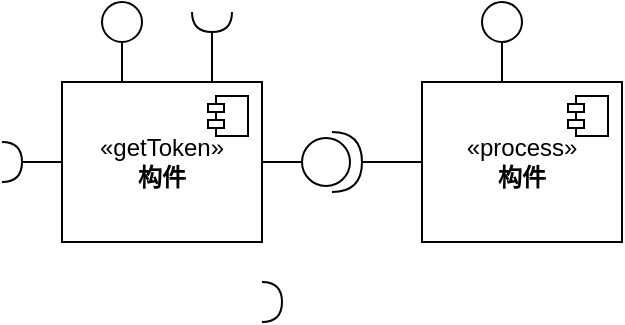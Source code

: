 <mxfile version="21.0.6" type="github">
  <diagram name="第 1 页" id="Srm3ZgDP9B_rgI_yN2VL">
    <mxGraphModel dx="398" dy="212" grid="1" gridSize="10" guides="1" tooltips="1" connect="1" arrows="1" fold="1" page="1" pageScale="1" pageWidth="827" pageHeight="1169" math="0" shadow="0">
      <root>
        <mxCell id="0" />
        <mxCell id="1" parent="0" />
        <mxCell id="60L1bcbyMnznRPTj2HsR-5" value="" style="edgeStyle=orthogonalEdgeStyle;rounded=0;orthogonalLoop=1;jettySize=auto;html=1;endArrow=none;endFill=0;" edge="1" parent="1" source="60L1bcbyMnznRPTj2HsR-2" target="60L1bcbyMnznRPTj2HsR-4">
          <mxGeometry relative="1" as="geometry" />
        </mxCell>
        <mxCell id="60L1bcbyMnznRPTj2HsR-14" style="edgeStyle=orthogonalEdgeStyle;rounded=0;orthogonalLoop=1;jettySize=auto;html=1;entryX=1;entryY=0.5;entryDx=0;entryDy=0;entryPerimeter=0;endArrow=none;endFill=0;" edge="1" parent="1" source="60L1bcbyMnznRPTj2HsR-2" target="60L1bcbyMnznRPTj2HsR-12">
          <mxGeometry relative="1" as="geometry" />
        </mxCell>
        <mxCell id="60L1bcbyMnznRPTj2HsR-2" value="«getToken»&lt;br&gt;&lt;b&gt;构件&lt;/b&gt;" style="html=1;dropTarget=0;whiteSpace=wrap;" vertex="1" parent="1">
          <mxGeometry x="160" y="420" width="100" height="80" as="geometry" />
        </mxCell>
        <mxCell id="60L1bcbyMnznRPTj2HsR-3" value="" style="shape=module;jettyWidth=8;jettyHeight=4;" vertex="1" parent="60L1bcbyMnznRPTj2HsR-2">
          <mxGeometry x="1" width="20" height="20" relative="1" as="geometry">
            <mxPoint x="-27" y="7" as="offset" />
          </mxGeometry>
        </mxCell>
        <mxCell id="60L1bcbyMnznRPTj2HsR-9" value="" style="edgeStyle=orthogonalEdgeStyle;rounded=0;orthogonalLoop=1;jettySize=auto;html=1;" edge="1" parent="1" source="60L1bcbyMnznRPTj2HsR-4" target="60L1bcbyMnznRPTj2HsR-7">
          <mxGeometry relative="1" as="geometry" />
        </mxCell>
        <mxCell id="60L1bcbyMnznRPTj2HsR-4" value="" style="shape=providedRequiredInterface;html=1;verticalLabelPosition=bottom;sketch=0;" vertex="1" parent="1">
          <mxGeometry x="280" y="445" width="30" height="30" as="geometry" />
        </mxCell>
        <mxCell id="60L1bcbyMnznRPTj2HsR-6" value="«process»&lt;br&gt;&lt;b&gt;构件&lt;/b&gt;" style="html=1;dropTarget=0;whiteSpace=wrap;" vertex="1" parent="1">
          <mxGeometry x="340" y="420" width="100" height="80" as="geometry" />
        </mxCell>
        <mxCell id="60L1bcbyMnznRPTj2HsR-7" value="" style="shape=module;jettyWidth=8;jettyHeight=4;" vertex="1" parent="60L1bcbyMnznRPTj2HsR-6">
          <mxGeometry x="1" width="20" height="20" relative="1" as="geometry">
            <mxPoint x="-27" y="7" as="offset" />
          </mxGeometry>
        </mxCell>
        <mxCell id="60L1bcbyMnznRPTj2HsR-11" value="" style="shape=requiredInterface;html=1;verticalLabelPosition=bottom;sketch=0;" vertex="1" parent="1">
          <mxGeometry x="260" y="520" width="10" height="20" as="geometry" />
        </mxCell>
        <mxCell id="60L1bcbyMnznRPTj2HsR-12" value="" style="shape=requiredInterface;html=1;verticalLabelPosition=bottom;sketch=0;" vertex="1" parent="1">
          <mxGeometry x="130" y="450" width="10" height="20" as="geometry" />
        </mxCell>
        <mxCell id="60L1bcbyMnznRPTj2HsR-17" value="" style="edgeStyle=orthogonalEdgeStyle;rounded=0;orthogonalLoop=1;jettySize=auto;html=1;endArrow=none;endFill=0;entryX=0.25;entryY=0;entryDx=0;entryDy=0;" edge="1" parent="1" source="60L1bcbyMnznRPTj2HsR-15" target="60L1bcbyMnznRPTj2HsR-2">
          <mxGeometry relative="1" as="geometry">
            <mxPoint x="190" y="420" as="targetPoint" />
            <Array as="points">
              <mxPoint x="190" y="420" />
            </Array>
          </mxGeometry>
        </mxCell>
        <mxCell id="60L1bcbyMnznRPTj2HsR-15" value="" style="ellipse;" vertex="1" parent="1">
          <mxGeometry x="180" y="380" width="20" height="20" as="geometry" />
        </mxCell>
        <mxCell id="60L1bcbyMnznRPTj2HsR-20" style="edgeStyle=orthogonalEdgeStyle;rounded=0;orthogonalLoop=1;jettySize=auto;html=1;entryX=0.75;entryY=0;entryDx=0;entryDy=0;endArrow=none;endFill=0;" edge="1" parent="1" source="60L1bcbyMnznRPTj2HsR-18" target="60L1bcbyMnznRPTj2HsR-2">
          <mxGeometry relative="1" as="geometry">
            <mxPoint x="234.99" y="430.0" as="targetPoint" />
          </mxGeometry>
        </mxCell>
        <mxCell id="60L1bcbyMnznRPTj2HsR-18" value="" style="shape=requiredInterface;html=1;verticalLabelPosition=bottom;sketch=0;rotation=90;" vertex="1" parent="1">
          <mxGeometry x="230" y="380" width="10" height="20" as="geometry" />
        </mxCell>
        <mxCell id="60L1bcbyMnznRPTj2HsR-21" value="" style="edgeStyle=orthogonalEdgeStyle;rounded=0;orthogonalLoop=1;jettySize=auto;html=1;endArrow=none;endFill=0;" edge="1" parent="1" source="60L1bcbyMnznRPTj2HsR-22" target="60L1bcbyMnznRPTj2HsR-6">
          <mxGeometry relative="1" as="geometry">
            <mxPoint x="380" y="420" as="targetPoint" />
          </mxGeometry>
        </mxCell>
        <mxCell id="60L1bcbyMnznRPTj2HsR-22" value="" style="ellipse;" vertex="1" parent="1">
          <mxGeometry x="370" y="380" width="20" height="20" as="geometry" />
        </mxCell>
      </root>
    </mxGraphModel>
  </diagram>
</mxfile>
